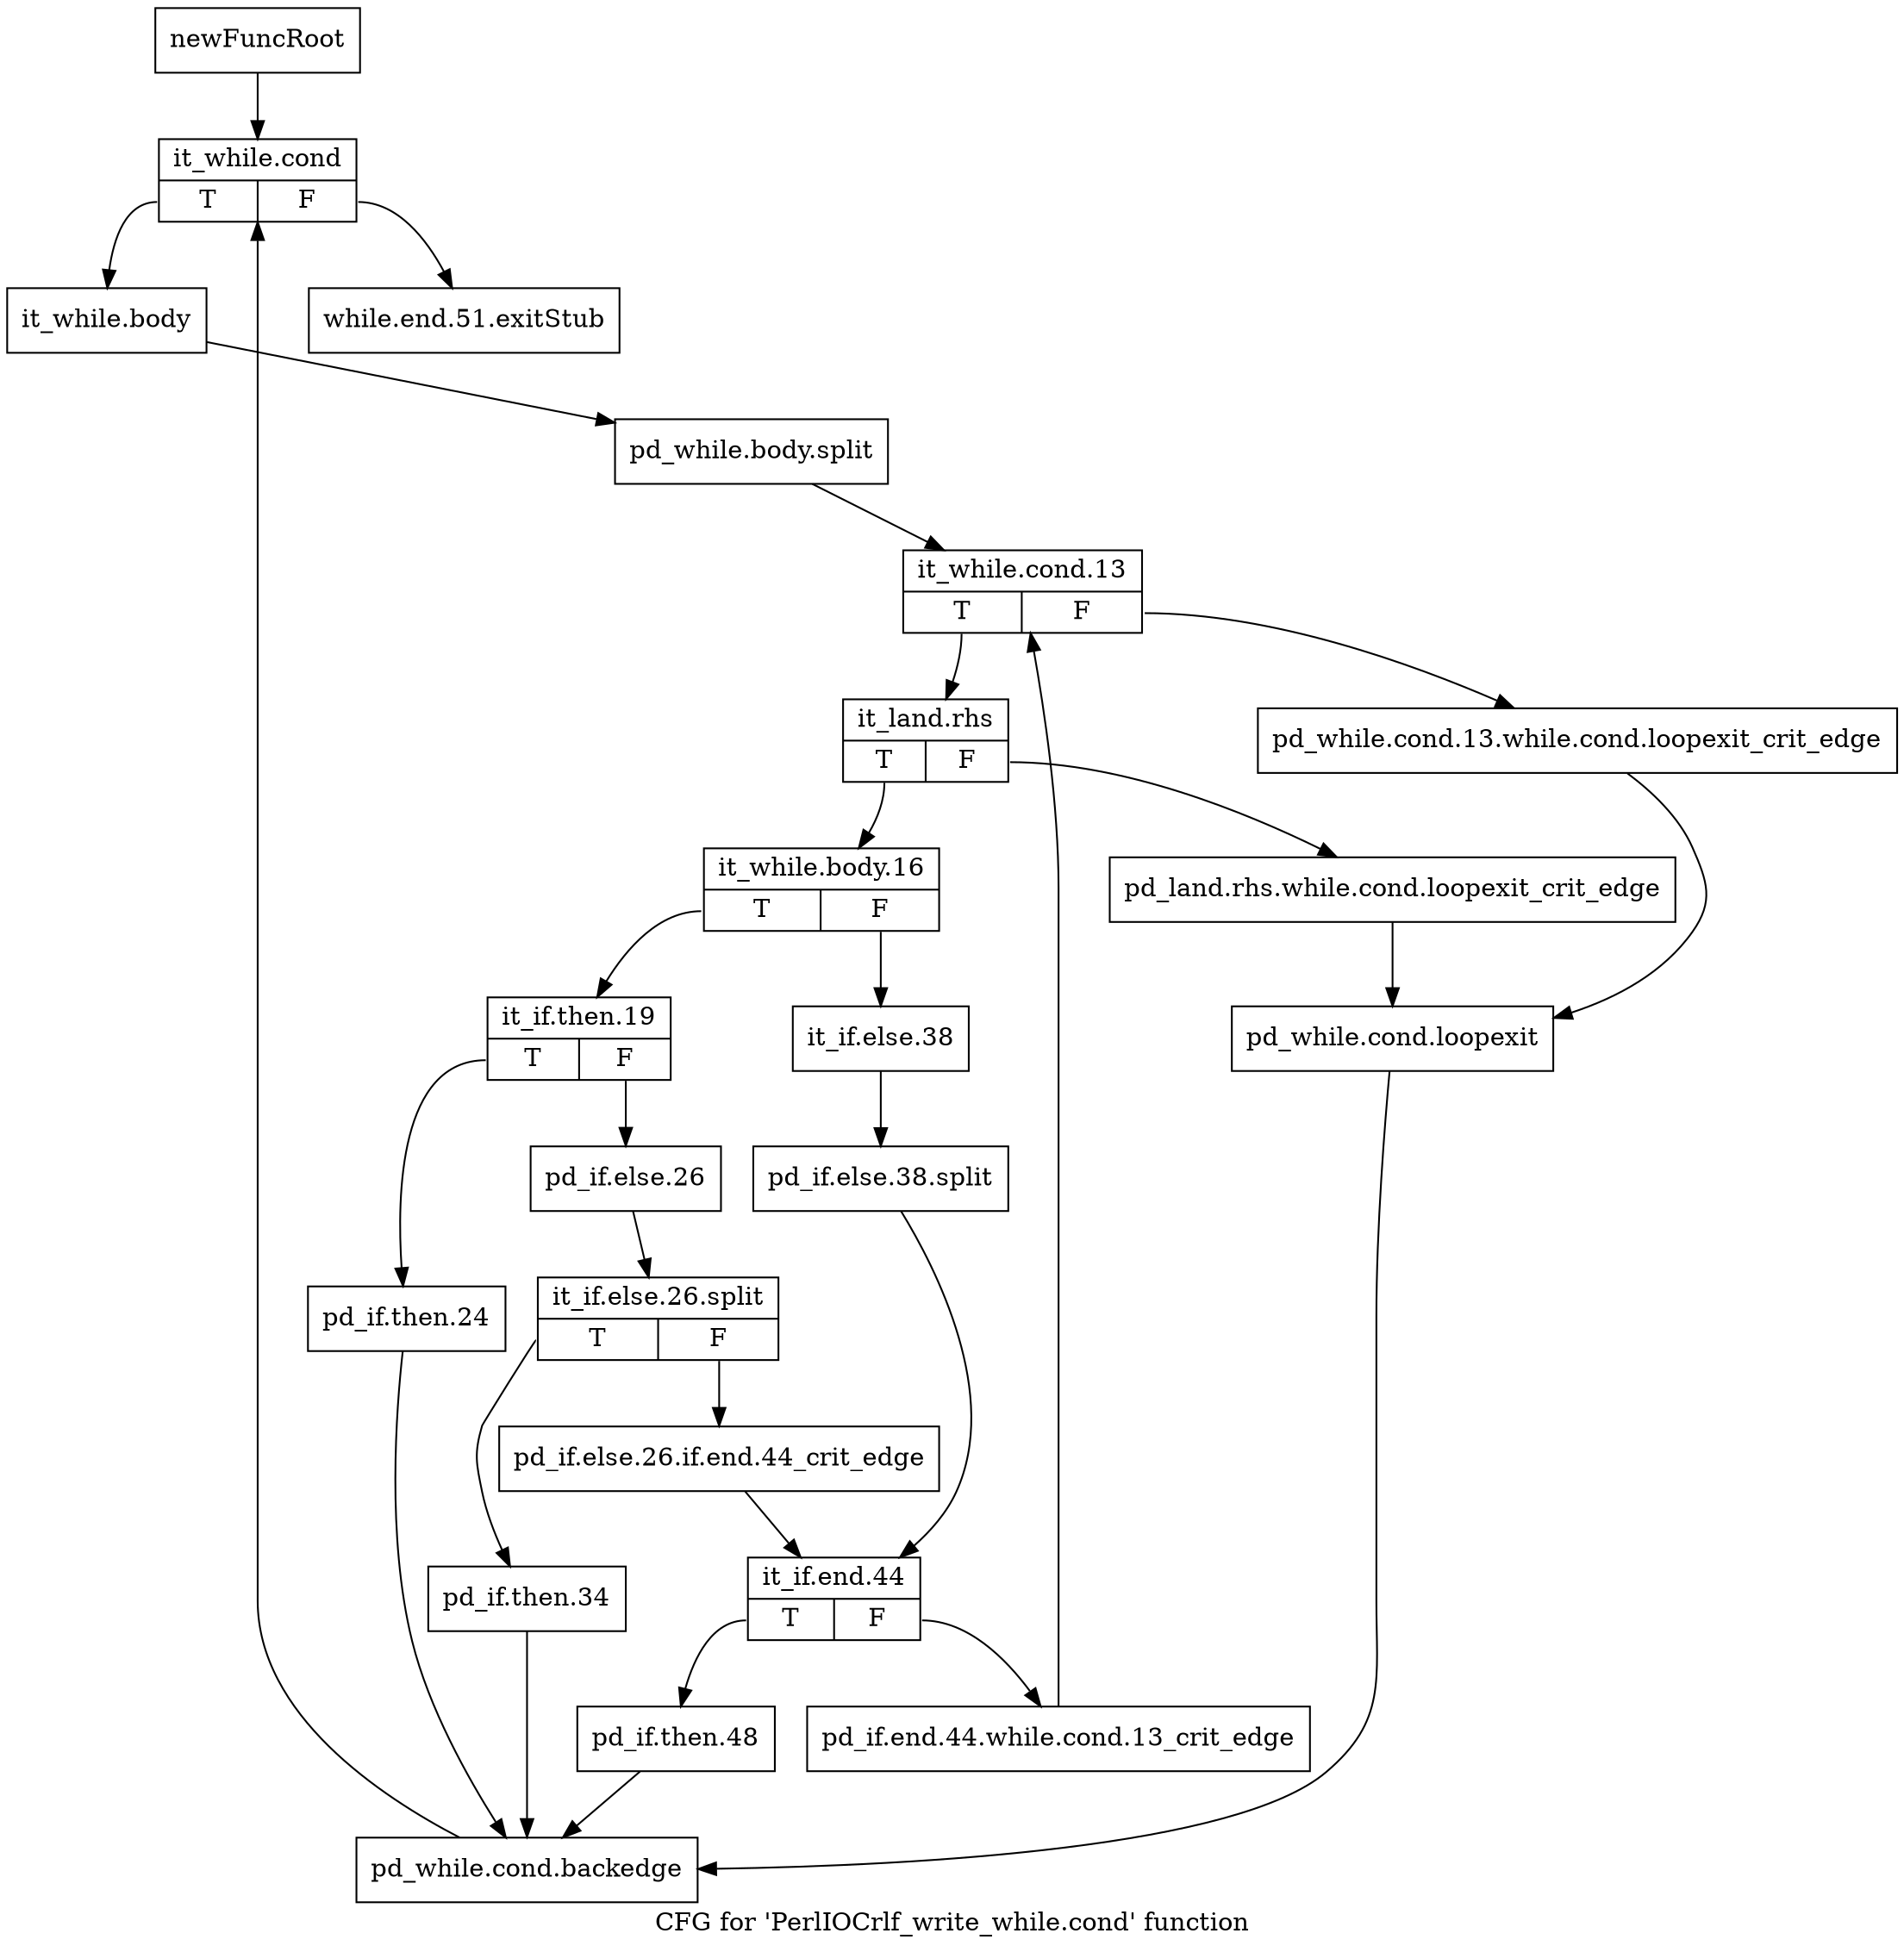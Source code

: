digraph "CFG for 'PerlIOCrlf_write_while.cond' function" {
	label="CFG for 'PerlIOCrlf_write_while.cond' function";

	Node0x4dbd140 [shape=record,label="{newFuncRoot}"];
	Node0x4dbd140 -> Node0x4dbd1e0;
	Node0x4dbd190 [shape=record,label="{while.end.51.exitStub}"];
	Node0x4dbd1e0 [shape=record,label="{it_while.cond|{<s0>T|<s1>F}}"];
	Node0x4dbd1e0:s0 -> Node0x4dbd230;
	Node0x4dbd1e0:s1 -> Node0x4dbd190;
	Node0x4dbd230 [shape=record,label="{it_while.body}"];
	Node0x4dbd230 -> Node0x65d80c0;
	Node0x65d80c0 [shape=record,label="{pd_while.body.split}"];
	Node0x65d80c0 -> Node0x4dbd280;
	Node0x4dbd280 [shape=record,label="{it_while.cond.13|{<s0>T|<s1>F}}"];
	Node0x4dbd280:s0 -> Node0x4dbd320;
	Node0x4dbd280:s1 -> Node0x4dbd2d0;
	Node0x4dbd2d0 [shape=record,label="{pd_while.cond.13.while.cond.loopexit_crit_edge}"];
	Node0x4dbd2d0 -> Node0x4dbd3c0;
	Node0x4dbd320 [shape=record,label="{it_land.rhs|{<s0>T|<s1>F}}"];
	Node0x4dbd320:s0 -> Node0x4dbd410;
	Node0x4dbd320:s1 -> Node0x4dbd370;
	Node0x4dbd370 [shape=record,label="{pd_land.rhs.while.cond.loopexit_crit_edge}"];
	Node0x4dbd370 -> Node0x4dbd3c0;
	Node0x4dbd3c0 [shape=record,label="{pd_while.cond.loopexit}"];
	Node0x4dbd3c0 -> Node0x4dbd730;
	Node0x4dbd410 [shape=record,label="{it_while.body.16|{<s0>T|<s1>F}}"];
	Node0x4dbd410:s0 -> Node0x4dbd4b0;
	Node0x4dbd410:s1 -> Node0x4dbd460;
	Node0x4dbd460 [shape=record,label="{it_if.else.38}"];
	Node0x4dbd460 -> Node0x65d8020;
	Node0x65d8020 [shape=record,label="{pd_if.else.38.split}"];
	Node0x65d8020 -> Node0x4dbd5a0;
	Node0x4dbd4b0 [shape=record,label="{it_if.then.19|{<s0>T|<s1>F}}"];
	Node0x4dbd4b0:s0 -> Node0x4dbd6e0;
	Node0x4dbd4b0:s1 -> Node0x4dbd500;
	Node0x4dbd500 [shape=record,label="{pd_if.else.26}"];
	Node0x4dbd500 -> Node0x6450e60;
	Node0x6450e60 [shape=record,label="{it_if.else.26.split|{<s0>T|<s1>F}}"];
	Node0x6450e60:s0 -> Node0x4dbd690;
	Node0x6450e60:s1 -> Node0x4dbd550;
	Node0x4dbd550 [shape=record,label="{pd_if.else.26.if.end.44_crit_edge}"];
	Node0x4dbd550 -> Node0x4dbd5a0;
	Node0x4dbd5a0 [shape=record,label="{it_if.end.44|{<s0>T|<s1>F}}"];
	Node0x4dbd5a0:s0 -> Node0x4dbd640;
	Node0x4dbd5a0:s1 -> Node0x4dbd5f0;
	Node0x4dbd5f0 [shape=record,label="{pd_if.end.44.while.cond.13_crit_edge}"];
	Node0x4dbd5f0 -> Node0x4dbd280;
	Node0x4dbd640 [shape=record,label="{pd_if.then.48}"];
	Node0x4dbd640 -> Node0x4dbd730;
	Node0x4dbd690 [shape=record,label="{pd_if.then.34}"];
	Node0x4dbd690 -> Node0x4dbd730;
	Node0x4dbd6e0 [shape=record,label="{pd_if.then.24}"];
	Node0x4dbd6e0 -> Node0x4dbd730;
	Node0x4dbd730 [shape=record,label="{pd_while.cond.backedge}"];
	Node0x4dbd730 -> Node0x4dbd1e0;
}
